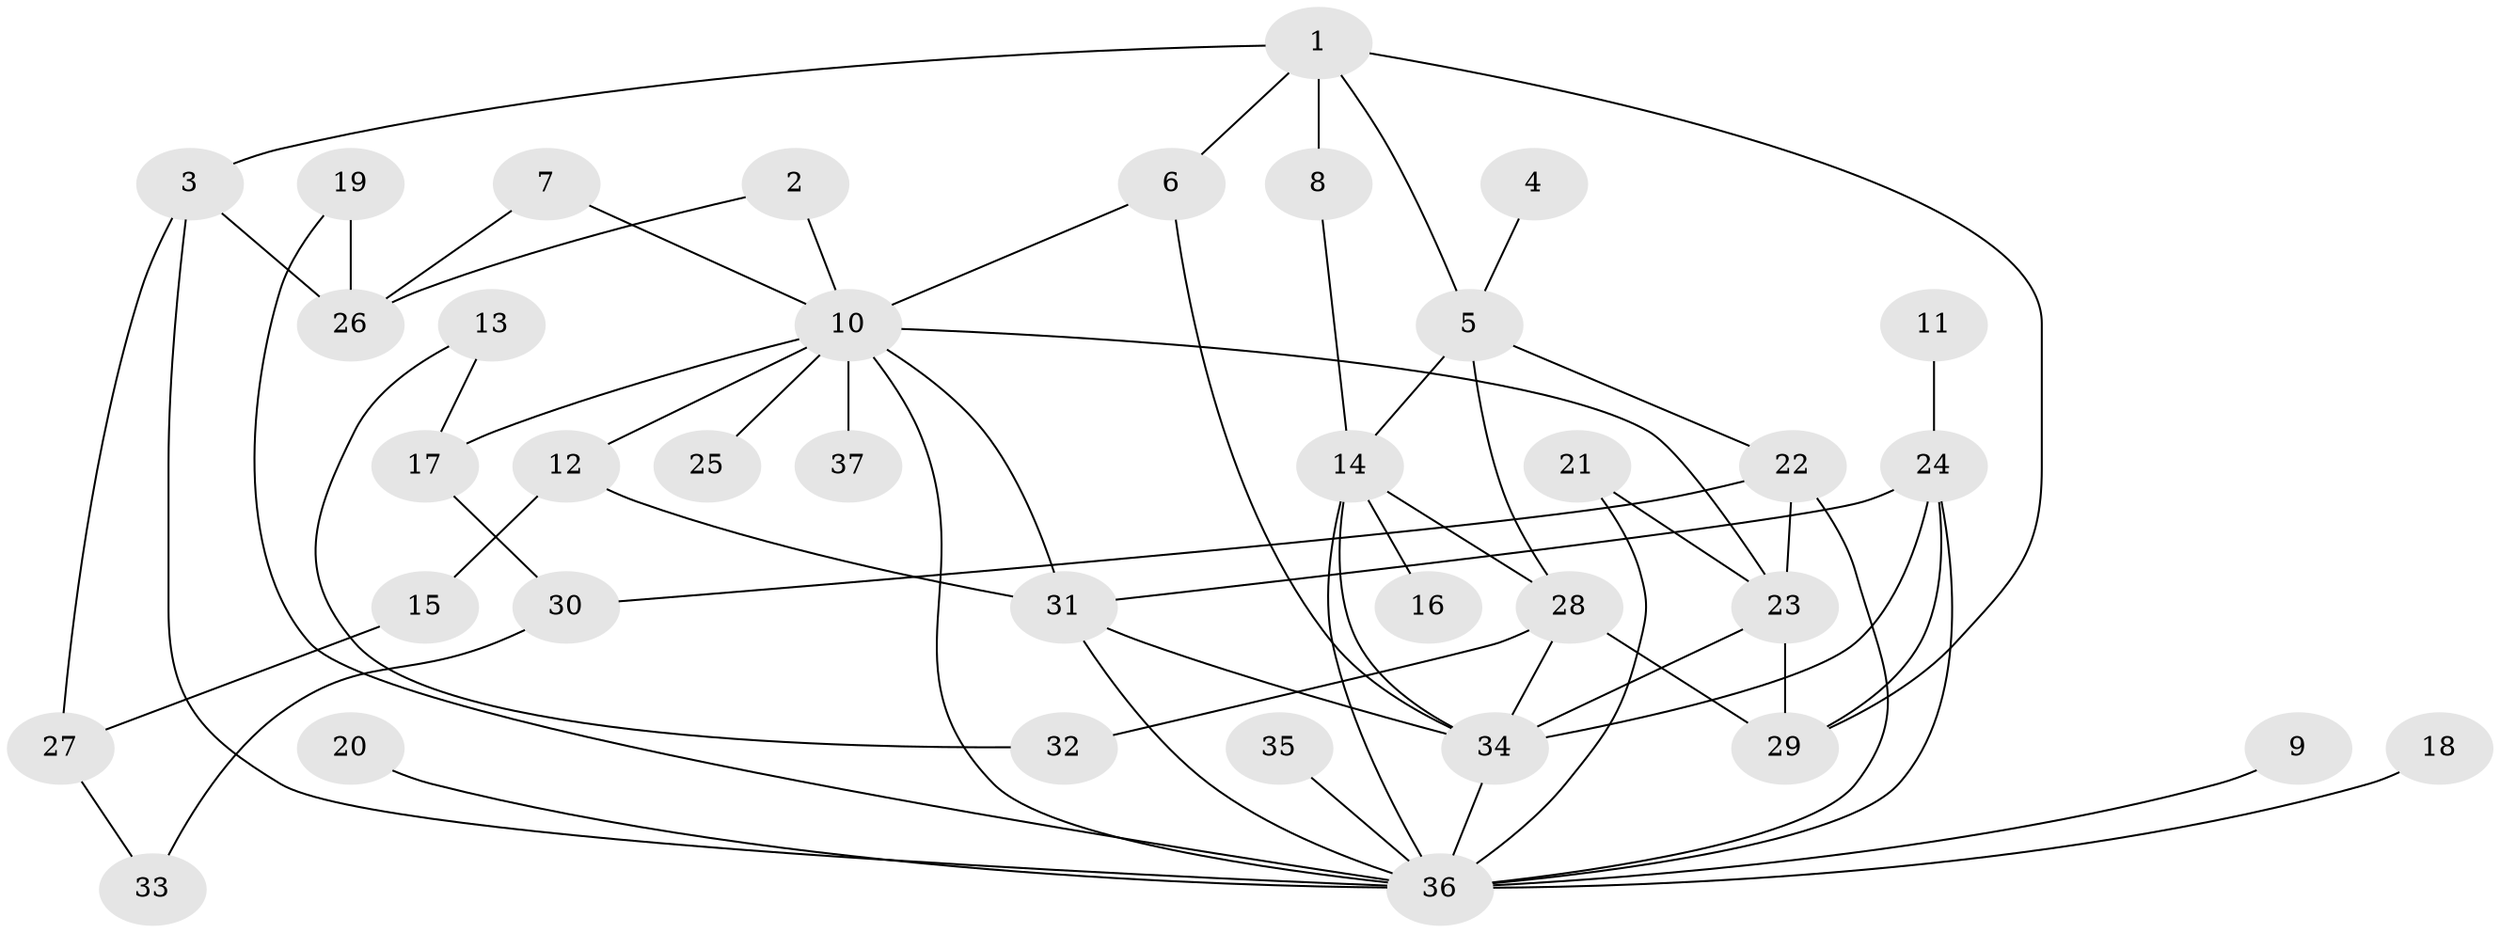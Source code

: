 // original degree distribution, {6: 0.0684931506849315, 7: 0.0273972602739726, 5: 0.0410958904109589, 18: 0.0136986301369863, 15: 0.0136986301369863, 4: 0.1095890410958904, 1: 0.3698630136986301, 9: 0.0136986301369863, 2: 0.2328767123287671, 3: 0.1095890410958904}
// Generated by graph-tools (version 1.1) at 2025/01/03/09/25 03:01:49]
// undirected, 37 vertices, 62 edges
graph export_dot {
graph [start="1"]
  node [color=gray90,style=filled];
  1;
  2;
  3;
  4;
  5;
  6;
  7;
  8;
  9;
  10;
  11;
  12;
  13;
  14;
  15;
  16;
  17;
  18;
  19;
  20;
  21;
  22;
  23;
  24;
  25;
  26;
  27;
  28;
  29;
  30;
  31;
  32;
  33;
  34;
  35;
  36;
  37;
  1 -- 3 [weight=1.0];
  1 -- 5 [weight=1.0];
  1 -- 6 [weight=1.0];
  1 -- 8 [weight=1.0];
  1 -- 29 [weight=1.0];
  2 -- 10 [weight=1.0];
  2 -- 26 [weight=1.0];
  3 -- 26 [weight=1.0];
  3 -- 27 [weight=1.0];
  3 -- 36 [weight=1.0];
  4 -- 5 [weight=1.0];
  5 -- 14 [weight=1.0];
  5 -- 22 [weight=1.0];
  5 -- 28 [weight=1.0];
  6 -- 10 [weight=1.0];
  6 -- 34 [weight=1.0];
  7 -- 10 [weight=1.0];
  7 -- 26 [weight=1.0];
  8 -- 14 [weight=1.0];
  9 -- 36 [weight=1.0];
  10 -- 12 [weight=1.0];
  10 -- 17 [weight=2.0];
  10 -- 23 [weight=1.0];
  10 -- 25 [weight=1.0];
  10 -- 31 [weight=1.0];
  10 -- 36 [weight=3.0];
  10 -- 37 [weight=1.0];
  11 -- 24 [weight=1.0];
  12 -- 15 [weight=1.0];
  12 -- 31 [weight=1.0];
  13 -- 17 [weight=1.0];
  13 -- 32 [weight=1.0];
  14 -- 16 [weight=1.0];
  14 -- 28 [weight=1.0];
  14 -- 34 [weight=1.0];
  14 -- 36 [weight=1.0];
  15 -- 27 [weight=1.0];
  17 -- 30 [weight=1.0];
  18 -- 36 [weight=1.0];
  19 -- 26 [weight=2.0];
  19 -- 36 [weight=1.0];
  20 -- 36 [weight=1.0];
  21 -- 23 [weight=1.0];
  21 -- 36 [weight=1.0];
  22 -- 23 [weight=1.0];
  22 -- 30 [weight=1.0];
  22 -- 36 [weight=2.0];
  23 -- 29 [weight=2.0];
  23 -- 34 [weight=1.0];
  24 -- 29 [weight=1.0];
  24 -- 31 [weight=1.0];
  24 -- 34 [weight=1.0];
  24 -- 36 [weight=1.0];
  27 -- 33 [weight=1.0];
  28 -- 29 [weight=1.0];
  28 -- 32 [weight=1.0];
  28 -- 34 [weight=1.0];
  30 -- 33 [weight=1.0];
  31 -- 34 [weight=1.0];
  31 -- 36 [weight=1.0];
  34 -- 36 [weight=3.0];
  35 -- 36 [weight=1.0];
}

